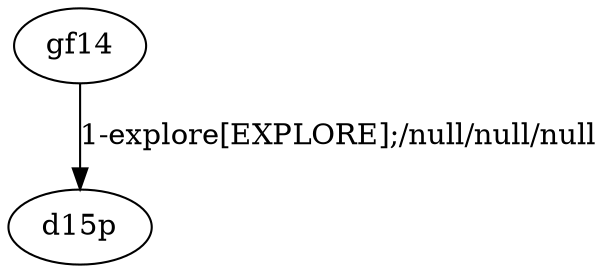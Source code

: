 # Total number of goals covered by this test: 1
# gf14 --> d15p

digraph g {
"gf14" -> "d15p" [label = "1-explore[EXPLORE];/null/null/null"];
}
